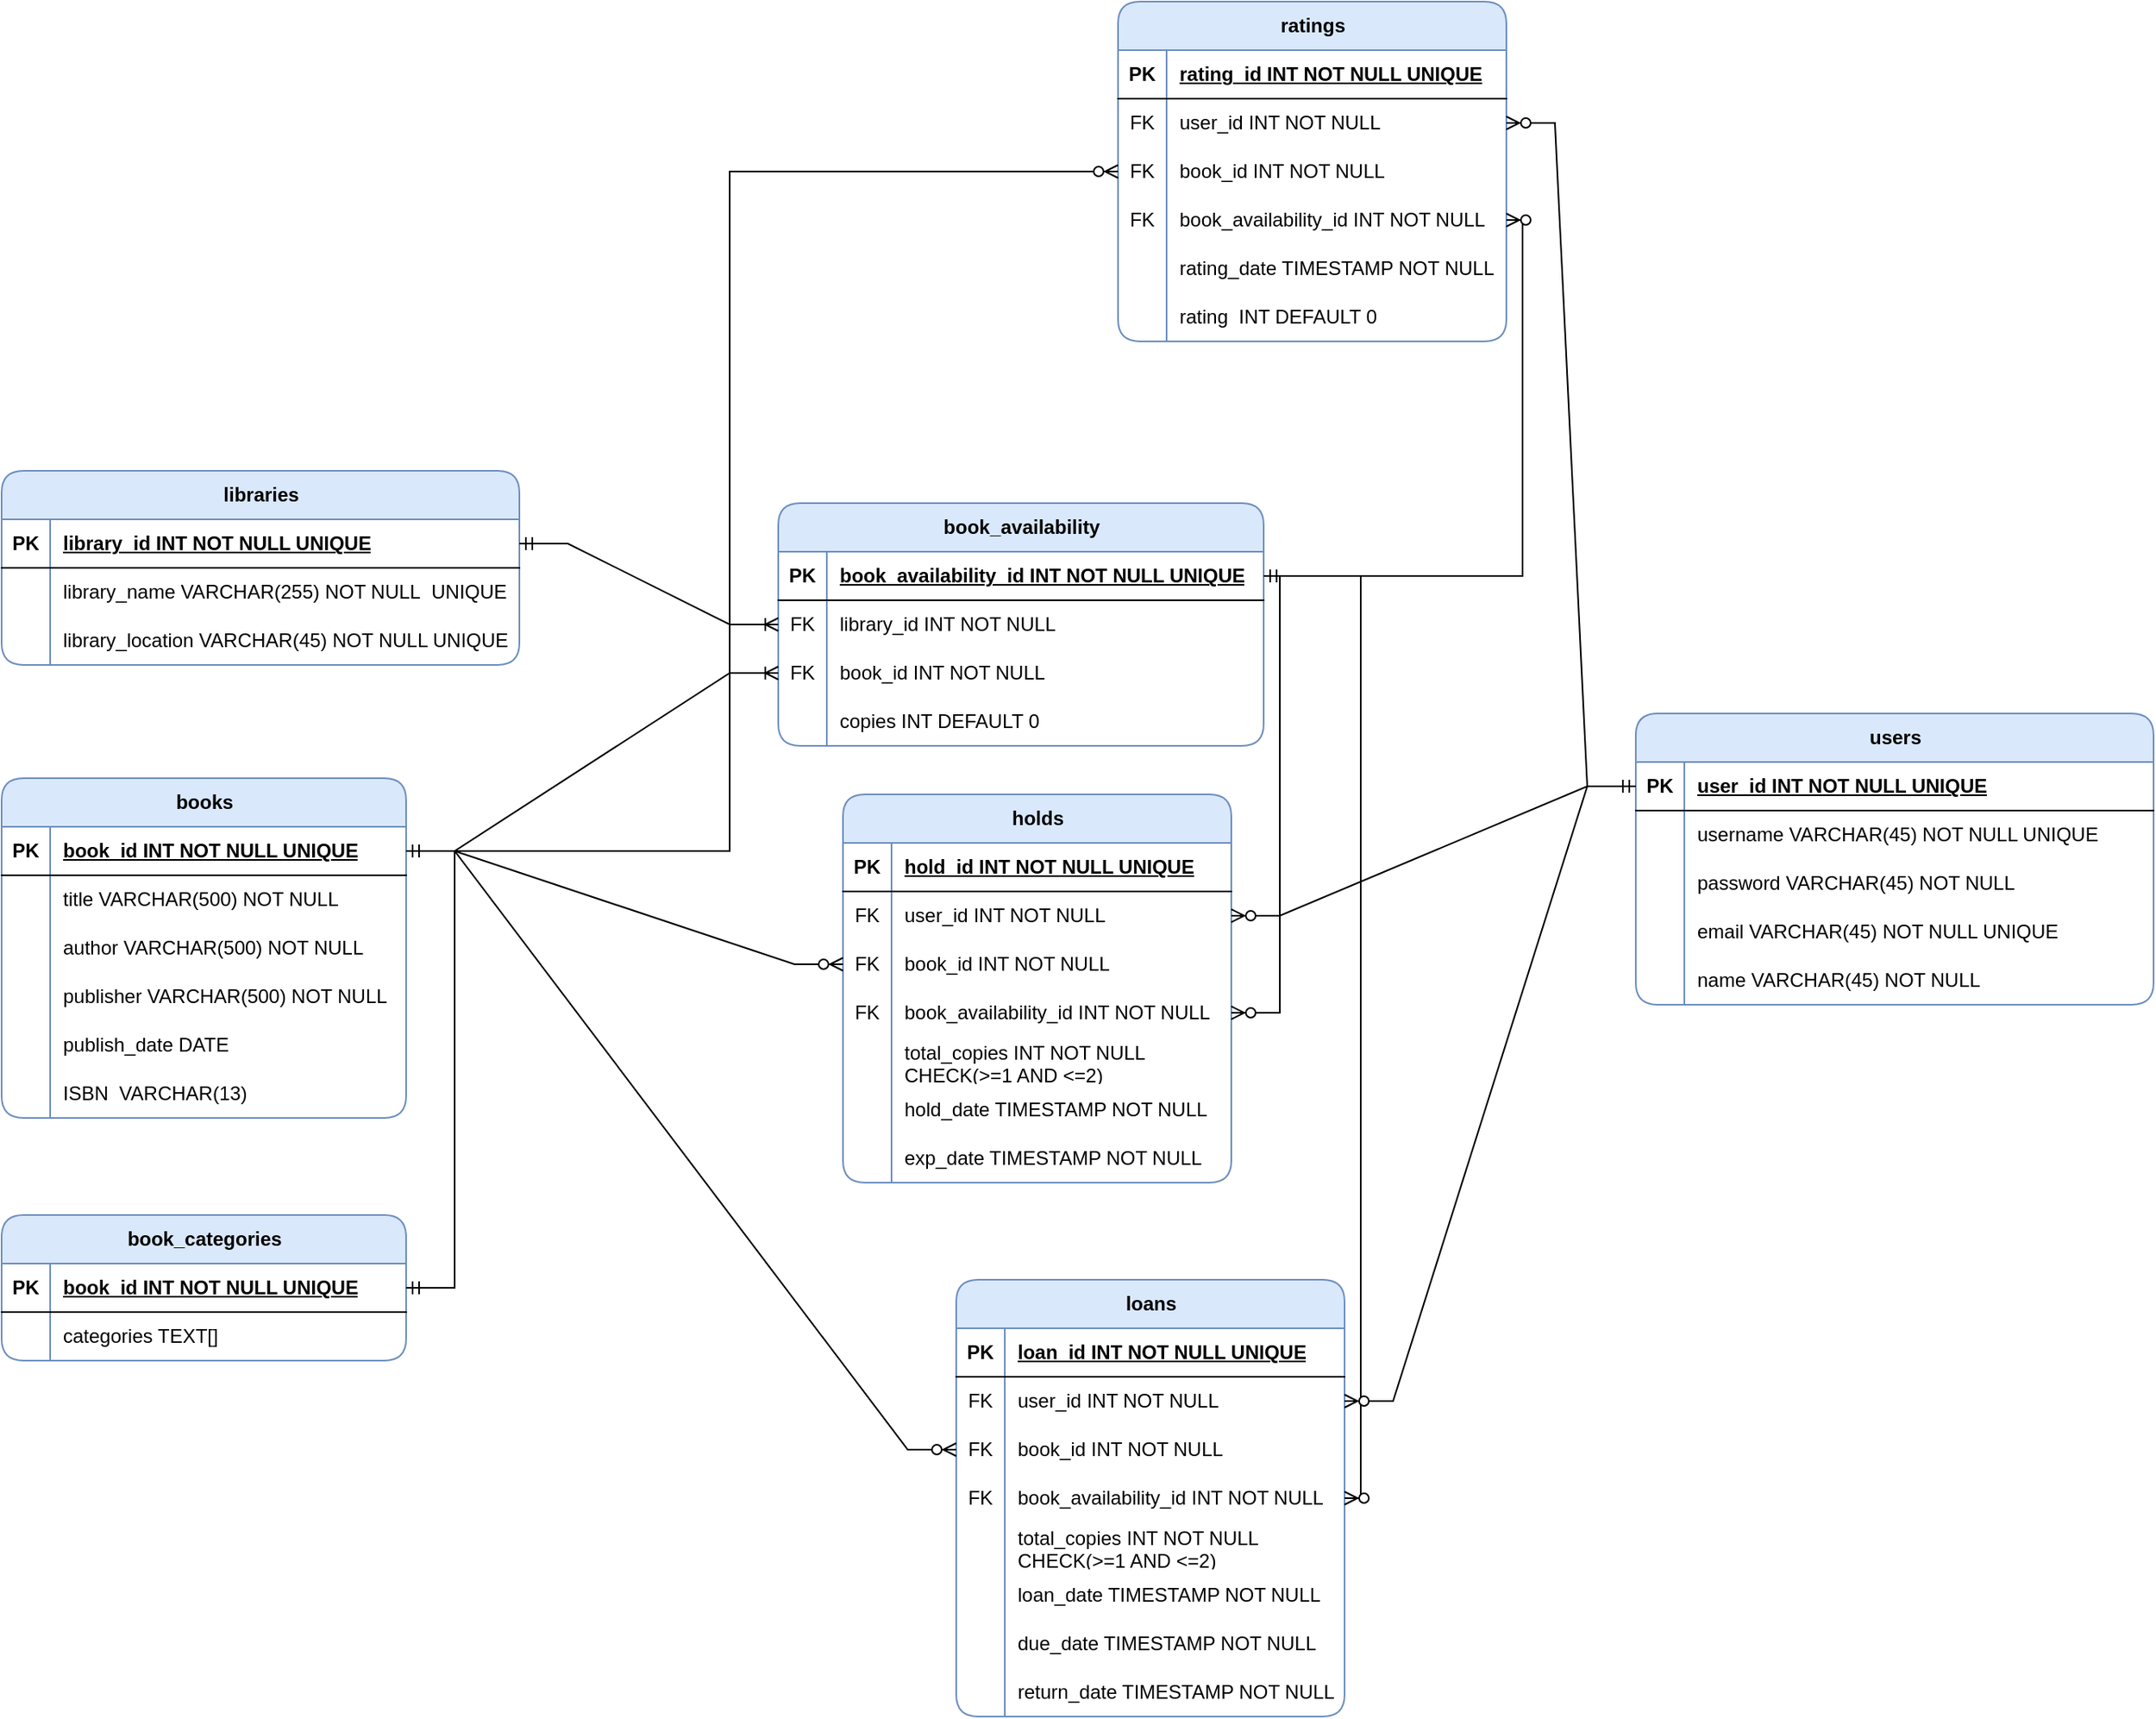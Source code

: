 <mxfile version="22.1.16" type="device">
  <diagram name="Page-1" id="BepqKYJ7ofFYmWYuqHwH">
    <mxGraphModel dx="1900" dy="1657" grid="1" gridSize="10" guides="1" tooltips="1" connect="1" arrows="1" fold="1" page="1" pageScale="1" pageWidth="850" pageHeight="1100" background="none" math="0" shadow="0">
      <root>
        <mxCell id="0" />
        <mxCell id="1" parent="0" />
        <mxCell id="K3CCWdDwE0o5AbLwU8yx-1" value="libraries" style="shape=table;startSize=30;container=1;collapsible=1;childLayout=tableLayout;fixedRows=1;rowLines=0;fontStyle=1;align=center;resizeLast=1;html=1;fillColor=#dae8fc;strokeColor=#6c8ebf;swimlaneFillColor=default;rounded=1;" parent="1" vertex="1">
          <mxGeometry x="-10" y="140" width="320" height="120" as="geometry" />
        </mxCell>
        <mxCell id="K3CCWdDwE0o5AbLwU8yx-2" value="" style="shape=tableRow;horizontal=0;startSize=0;swimlaneHead=0;swimlaneBody=0;fillColor=none;collapsible=0;dropTarget=0;points=[[0,0.5],[1,0.5]];portConstraint=eastwest;top=0;left=0;right=0;bottom=1;" parent="K3CCWdDwE0o5AbLwU8yx-1" vertex="1">
          <mxGeometry y="30" width="320" height="30" as="geometry" />
        </mxCell>
        <mxCell id="K3CCWdDwE0o5AbLwU8yx-3" value="PK" style="shape=partialRectangle;connectable=0;fillColor=none;top=0;left=0;bottom=0;right=0;fontStyle=1;overflow=hidden;whiteSpace=wrap;html=1;" parent="K3CCWdDwE0o5AbLwU8yx-2" vertex="1">
          <mxGeometry width="30" height="30" as="geometry">
            <mxRectangle width="30" height="30" as="alternateBounds" />
          </mxGeometry>
        </mxCell>
        <mxCell id="K3CCWdDwE0o5AbLwU8yx-4" value="library_id INT NOT NULL UNIQUE" style="shape=partialRectangle;connectable=0;fillColor=none;top=0;left=0;bottom=0;right=0;align=left;spacingLeft=6;fontStyle=5;overflow=hidden;whiteSpace=wrap;html=1;" parent="K3CCWdDwE0o5AbLwU8yx-2" vertex="1">
          <mxGeometry x="30" width="290" height="30" as="geometry">
            <mxRectangle width="290" height="30" as="alternateBounds" />
          </mxGeometry>
        </mxCell>
        <mxCell id="K3CCWdDwE0o5AbLwU8yx-5" value="" style="shape=tableRow;horizontal=0;startSize=0;swimlaneHead=0;swimlaneBody=0;fillColor=none;collapsible=0;dropTarget=0;points=[[0,0.5],[1,0.5]];portConstraint=eastwest;top=0;left=0;right=0;bottom=0;" parent="K3CCWdDwE0o5AbLwU8yx-1" vertex="1">
          <mxGeometry y="60" width="320" height="30" as="geometry" />
        </mxCell>
        <mxCell id="K3CCWdDwE0o5AbLwU8yx-6" value="" style="shape=partialRectangle;connectable=0;fillColor=none;top=0;left=0;bottom=0;right=0;editable=1;overflow=hidden;whiteSpace=wrap;html=1;" parent="K3CCWdDwE0o5AbLwU8yx-5" vertex="1">
          <mxGeometry width="30" height="30" as="geometry">
            <mxRectangle width="30" height="30" as="alternateBounds" />
          </mxGeometry>
        </mxCell>
        <mxCell id="K3CCWdDwE0o5AbLwU8yx-7" value="library_name VARCHAR(255) NOT NULL&amp;nbsp; UNIQUE" style="shape=partialRectangle;connectable=0;fillColor=none;top=0;left=0;bottom=0;right=0;align=left;spacingLeft=6;overflow=hidden;whiteSpace=wrap;html=1;" parent="K3CCWdDwE0o5AbLwU8yx-5" vertex="1">
          <mxGeometry x="30" width="290" height="30" as="geometry">
            <mxRectangle width="290" height="30" as="alternateBounds" />
          </mxGeometry>
        </mxCell>
        <mxCell id="K3CCWdDwE0o5AbLwU8yx-8" value="" style="shape=tableRow;horizontal=0;startSize=0;swimlaneHead=0;swimlaneBody=0;fillColor=none;collapsible=0;dropTarget=0;points=[[0,0.5],[1,0.5]];portConstraint=eastwest;top=0;left=0;right=0;bottom=0;" parent="K3CCWdDwE0o5AbLwU8yx-1" vertex="1">
          <mxGeometry y="90" width="320" height="30" as="geometry" />
        </mxCell>
        <mxCell id="K3CCWdDwE0o5AbLwU8yx-9" value="" style="shape=partialRectangle;connectable=0;fillColor=none;top=0;left=0;bottom=0;right=0;editable=1;overflow=hidden;whiteSpace=wrap;html=1;" parent="K3CCWdDwE0o5AbLwU8yx-8" vertex="1">
          <mxGeometry width="30" height="30" as="geometry">
            <mxRectangle width="30" height="30" as="alternateBounds" />
          </mxGeometry>
        </mxCell>
        <mxCell id="K3CCWdDwE0o5AbLwU8yx-10" value="library_location&amp;nbsp;VARCHAR(45) NOT NULL UNIQUE" style="shape=partialRectangle;connectable=0;fillColor=none;top=0;left=0;bottom=0;right=0;align=left;spacingLeft=6;overflow=hidden;whiteSpace=wrap;html=1;" parent="K3CCWdDwE0o5AbLwU8yx-8" vertex="1">
          <mxGeometry x="30" width="290" height="30" as="geometry">
            <mxRectangle width="290" height="30" as="alternateBounds" />
          </mxGeometry>
        </mxCell>
        <mxCell id="K3CCWdDwE0o5AbLwU8yx-30" value="book_availability" style="shape=table;startSize=30;container=1;collapsible=1;childLayout=tableLayout;fixedRows=1;rowLines=0;fontStyle=1;align=center;resizeLast=1;html=1;fillColor=#dae8fc;strokeColor=#6c8ebf;swimlaneFillColor=default;rounded=1;" parent="1" vertex="1">
          <mxGeometry x="470" y="160" width="300" height="150" as="geometry" />
        </mxCell>
        <mxCell id="K3CCWdDwE0o5AbLwU8yx-31" value="" style="shape=tableRow;horizontal=0;startSize=0;swimlaneHead=0;swimlaneBody=0;fillColor=none;collapsible=0;dropTarget=0;points=[[0,0.5],[1,0.5]];portConstraint=eastwest;top=0;left=0;right=0;bottom=1;" parent="K3CCWdDwE0o5AbLwU8yx-30" vertex="1">
          <mxGeometry y="30" width="300" height="30" as="geometry" />
        </mxCell>
        <mxCell id="K3CCWdDwE0o5AbLwU8yx-32" value="PK" style="shape=partialRectangle;connectable=0;fillColor=none;top=0;left=0;bottom=0;right=0;fontStyle=1;overflow=hidden;whiteSpace=wrap;html=1;" parent="K3CCWdDwE0o5AbLwU8yx-31" vertex="1">
          <mxGeometry width="30" height="30" as="geometry">
            <mxRectangle width="30" height="30" as="alternateBounds" />
          </mxGeometry>
        </mxCell>
        <mxCell id="K3CCWdDwE0o5AbLwU8yx-33" value="book_availability_id INT NOT NULL UNIQUE" style="shape=partialRectangle;connectable=0;fillColor=none;top=0;left=0;bottom=0;right=0;align=left;spacingLeft=6;fontStyle=5;overflow=hidden;whiteSpace=wrap;html=1;" parent="K3CCWdDwE0o5AbLwU8yx-31" vertex="1">
          <mxGeometry x="30" width="270" height="30" as="geometry">
            <mxRectangle width="270" height="30" as="alternateBounds" />
          </mxGeometry>
        </mxCell>
        <mxCell id="K3CCWdDwE0o5AbLwU8yx-34" value="" style="shape=tableRow;horizontal=0;startSize=0;swimlaneHead=0;swimlaneBody=0;fillColor=none;collapsible=0;dropTarget=0;points=[[0,0.5],[1,0.5]];portConstraint=eastwest;top=0;left=0;right=0;bottom=0;" parent="K3CCWdDwE0o5AbLwU8yx-30" vertex="1">
          <mxGeometry y="60" width="300" height="30" as="geometry" />
        </mxCell>
        <mxCell id="K3CCWdDwE0o5AbLwU8yx-35" value="FK" style="shape=partialRectangle;connectable=0;fillColor=none;top=0;left=0;bottom=0;right=0;editable=1;overflow=hidden;whiteSpace=wrap;html=1;" parent="K3CCWdDwE0o5AbLwU8yx-34" vertex="1">
          <mxGeometry width="30" height="30" as="geometry">
            <mxRectangle width="30" height="30" as="alternateBounds" />
          </mxGeometry>
        </mxCell>
        <mxCell id="K3CCWdDwE0o5AbLwU8yx-36" value="library_id INT NOT NULL" style="shape=partialRectangle;connectable=0;fillColor=none;top=0;left=0;bottom=0;right=0;align=left;spacingLeft=6;overflow=hidden;whiteSpace=wrap;html=1;" parent="K3CCWdDwE0o5AbLwU8yx-34" vertex="1">
          <mxGeometry x="30" width="270" height="30" as="geometry">
            <mxRectangle width="270" height="30" as="alternateBounds" />
          </mxGeometry>
        </mxCell>
        <mxCell id="K3CCWdDwE0o5AbLwU8yx-37" value="" style="shape=tableRow;horizontal=0;startSize=0;swimlaneHead=0;swimlaneBody=0;fillColor=none;collapsible=0;dropTarget=0;points=[[0,0.5],[1,0.5]];portConstraint=eastwest;top=0;left=0;right=0;bottom=0;" parent="K3CCWdDwE0o5AbLwU8yx-30" vertex="1">
          <mxGeometry y="90" width="300" height="30" as="geometry" />
        </mxCell>
        <mxCell id="K3CCWdDwE0o5AbLwU8yx-38" value="FK" style="shape=partialRectangle;connectable=0;fillColor=none;top=0;left=0;bottom=0;right=0;editable=1;overflow=hidden;whiteSpace=wrap;html=1;" parent="K3CCWdDwE0o5AbLwU8yx-37" vertex="1">
          <mxGeometry width="30" height="30" as="geometry">
            <mxRectangle width="30" height="30" as="alternateBounds" />
          </mxGeometry>
        </mxCell>
        <mxCell id="K3CCWdDwE0o5AbLwU8yx-39" value="book_id INT NOT NULL" style="shape=partialRectangle;connectable=0;fillColor=none;top=0;left=0;bottom=0;right=0;align=left;spacingLeft=6;overflow=hidden;whiteSpace=wrap;html=1;" parent="K3CCWdDwE0o5AbLwU8yx-37" vertex="1">
          <mxGeometry x="30" width="270" height="30" as="geometry">
            <mxRectangle width="270" height="30" as="alternateBounds" />
          </mxGeometry>
        </mxCell>
        <mxCell id="K3CCWdDwE0o5AbLwU8yx-40" value="" style="shape=tableRow;horizontal=0;startSize=0;swimlaneHead=0;swimlaneBody=0;fillColor=none;collapsible=0;dropTarget=0;points=[[0,0.5],[1,0.5]];portConstraint=eastwest;top=0;left=0;right=0;bottom=0;" parent="K3CCWdDwE0o5AbLwU8yx-30" vertex="1">
          <mxGeometry y="120" width="300" height="30" as="geometry" />
        </mxCell>
        <mxCell id="K3CCWdDwE0o5AbLwU8yx-41" value="" style="shape=partialRectangle;connectable=0;fillColor=none;top=0;left=0;bottom=0;right=0;editable=1;overflow=hidden;whiteSpace=wrap;html=1;" parent="K3CCWdDwE0o5AbLwU8yx-40" vertex="1">
          <mxGeometry width="30" height="30" as="geometry">
            <mxRectangle width="30" height="30" as="alternateBounds" />
          </mxGeometry>
        </mxCell>
        <mxCell id="K3CCWdDwE0o5AbLwU8yx-42" value="copies INT DEFAULT 0" style="shape=partialRectangle;connectable=0;fillColor=none;top=0;left=0;bottom=0;right=0;align=left;spacingLeft=6;overflow=hidden;whiteSpace=wrap;html=1;" parent="K3CCWdDwE0o5AbLwU8yx-40" vertex="1">
          <mxGeometry x="30" width="270" height="30" as="geometry">
            <mxRectangle width="270" height="30" as="alternateBounds" />
          </mxGeometry>
        </mxCell>
        <mxCell id="K3CCWdDwE0o5AbLwU8yx-43" value="" style="edgeStyle=entityRelationEdgeStyle;fontSize=12;html=1;endArrow=ERoneToMany;startArrow=ERmandOne;rounded=0;exitX=1;exitY=0.5;exitDx=0;exitDy=0;entryX=0;entryY=0.5;entryDx=0;entryDy=0;endFill=0;" parent="1" source="K3CCWdDwE0o5AbLwU8yx-2" target="K3CCWdDwE0o5AbLwU8yx-34" edge="1">
          <mxGeometry width="100" height="100" relative="1" as="geometry">
            <mxPoint x="380" y="350" as="sourcePoint" />
            <mxPoint x="480" y="250" as="targetPoint" />
            <Array as="points">
              <mxPoint x="70" y="290" />
              <mxPoint x="190" y="300" />
              <mxPoint x="90" y="280" />
              <mxPoint x="70" y="280" />
            </Array>
          </mxGeometry>
        </mxCell>
        <mxCell id="K3CCWdDwE0o5AbLwU8yx-45" value="books" style="shape=table;startSize=30;container=1;collapsible=1;childLayout=tableLayout;fixedRows=1;rowLines=0;fontStyle=1;align=center;resizeLast=1;html=1;fillColor=#dae8fc;strokeColor=#6c8ebf;swimlaneFillColor=default;rounded=1;" parent="1" vertex="1">
          <mxGeometry x="-10" y="330" width="250" height="210" as="geometry" />
        </mxCell>
        <mxCell id="K3CCWdDwE0o5AbLwU8yx-46" value="" style="shape=tableRow;horizontal=0;startSize=0;swimlaneHead=0;swimlaneBody=0;fillColor=none;collapsible=0;dropTarget=0;points=[[0,0.5],[1,0.5]];portConstraint=eastwest;top=0;left=0;right=0;bottom=1;" parent="K3CCWdDwE0o5AbLwU8yx-45" vertex="1">
          <mxGeometry y="30" width="250" height="30" as="geometry" />
        </mxCell>
        <mxCell id="K3CCWdDwE0o5AbLwU8yx-47" value="PK" style="shape=partialRectangle;connectable=0;fillColor=none;top=0;left=0;bottom=0;right=0;fontStyle=1;overflow=hidden;whiteSpace=wrap;html=1;" parent="K3CCWdDwE0o5AbLwU8yx-46" vertex="1">
          <mxGeometry width="30" height="30" as="geometry">
            <mxRectangle width="30" height="30" as="alternateBounds" />
          </mxGeometry>
        </mxCell>
        <mxCell id="K3CCWdDwE0o5AbLwU8yx-48" value="book_id INT NOT NULL UNIQUE" style="shape=partialRectangle;connectable=0;fillColor=none;top=0;left=0;bottom=0;right=0;align=left;spacingLeft=6;fontStyle=5;overflow=hidden;whiteSpace=wrap;html=1;" parent="K3CCWdDwE0o5AbLwU8yx-46" vertex="1">
          <mxGeometry x="30" width="220" height="30" as="geometry">
            <mxRectangle width="220" height="30" as="alternateBounds" />
          </mxGeometry>
        </mxCell>
        <mxCell id="K3CCWdDwE0o5AbLwU8yx-49" value="" style="shape=tableRow;horizontal=0;startSize=0;swimlaneHead=0;swimlaneBody=0;fillColor=none;collapsible=0;dropTarget=0;points=[[0,0.5],[1,0.5]];portConstraint=eastwest;top=0;left=0;right=0;bottom=0;" parent="K3CCWdDwE0o5AbLwU8yx-45" vertex="1">
          <mxGeometry y="60" width="250" height="30" as="geometry" />
        </mxCell>
        <mxCell id="K3CCWdDwE0o5AbLwU8yx-50" value="" style="shape=partialRectangle;connectable=0;fillColor=none;top=0;left=0;bottom=0;right=0;editable=1;overflow=hidden;whiteSpace=wrap;html=1;" parent="K3CCWdDwE0o5AbLwU8yx-49" vertex="1">
          <mxGeometry width="30" height="30" as="geometry">
            <mxRectangle width="30" height="30" as="alternateBounds" />
          </mxGeometry>
        </mxCell>
        <mxCell id="K3CCWdDwE0o5AbLwU8yx-51" value="title VARCHAR(500) NOT NULL" style="shape=partialRectangle;connectable=0;fillColor=none;top=0;left=0;bottom=0;right=0;align=left;spacingLeft=6;overflow=hidden;whiteSpace=wrap;html=1;" parent="K3CCWdDwE0o5AbLwU8yx-49" vertex="1">
          <mxGeometry x="30" width="220" height="30" as="geometry">
            <mxRectangle width="220" height="30" as="alternateBounds" />
          </mxGeometry>
        </mxCell>
        <mxCell id="K3CCWdDwE0o5AbLwU8yx-52" value="" style="shape=tableRow;horizontal=0;startSize=0;swimlaneHead=0;swimlaneBody=0;fillColor=none;collapsible=0;dropTarget=0;points=[[0,0.5],[1,0.5]];portConstraint=eastwest;top=0;left=0;right=0;bottom=0;" parent="K3CCWdDwE0o5AbLwU8yx-45" vertex="1">
          <mxGeometry y="90" width="250" height="30" as="geometry" />
        </mxCell>
        <mxCell id="K3CCWdDwE0o5AbLwU8yx-53" value="" style="shape=partialRectangle;connectable=0;fillColor=none;top=0;left=0;bottom=0;right=0;editable=1;overflow=hidden;whiteSpace=wrap;html=1;" parent="K3CCWdDwE0o5AbLwU8yx-52" vertex="1">
          <mxGeometry width="30" height="30" as="geometry">
            <mxRectangle width="30" height="30" as="alternateBounds" />
          </mxGeometry>
        </mxCell>
        <mxCell id="K3CCWdDwE0o5AbLwU8yx-54" value="author VARCHAR(500) NOT NULL" style="shape=partialRectangle;connectable=0;fillColor=none;top=0;left=0;bottom=0;right=0;align=left;spacingLeft=6;overflow=hidden;whiteSpace=wrap;html=1;" parent="K3CCWdDwE0o5AbLwU8yx-52" vertex="1">
          <mxGeometry x="30" width="220" height="30" as="geometry">
            <mxRectangle width="220" height="30" as="alternateBounds" />
          </mxGeometry>
        </mxCell>
        <mxCell id="K3CCWdDwE0o5AbLwU8yx-55" value="" style="shape=tableRow;horizontal=0;startSize=0;swimlaneHead=0;swimlaneBody=0;fillColor=none;collapsible=0;dropTarget=0;points=[[0,0.5],[1,0.5]];portConstraint=eastwest;top=0;left=0;right=0;bottom=0;" parent="K3CCWdDwE0o5AbLwU8yx-45" vertex="1">
          <mxGeometry y="120" width="250" height="30" as="geometry" />
        </mxCell>
        <mxCell id="K3CCWdDwE0o5AbLwU8yx-56" value="" style="shape=partialRectangle;connectable=0;fillColor=none;top=0;left=0;bottom=0;right=0;editable=1;overflow=hidden;whiteSpace=wrap;html=1;" parent="K3CCWdDwE0o5AbLwU8yx-55" vertex="1">
          <mxGeometry width="30" height="30" as="geometry">
            <mxRectangle width="30" height="30" as="alternateBounds" />
          </mxGeometry>
        </mxCell>
        <mxCell id="K3CCWdDwE0o5AbLwU8yx-57" value="publisher VARCHAR(500) NOT NULL" style="shape=partialRectangle;connectable=0;fillColor=none;top=0;left=0;bottom=0;right=0;align=left;spacingLeft=6;overflow=hidden;whiteSpace=wrap;html=1;" parent="K3CCWdDwE0o5AbLwU8yx-55" vertex="1">
          <mxGeometry x="30" width="220" height="30" as="geometry">
            <mxRectangle width="220" height="30" as="alternateBounds" />
          </mxGeometry>
        </mxCell>
        <mxCell id="K3CCWdDwE0o5AbLwU8yx-58" value="" style="shape=tableRow;horizontal=0;startSize=0;swimlaneHead=0;swimlaneBody=0;fillColor=none;collapsible=0;dropTarget=0;points=[[0,0.5],[1,0.5]];portConstraint=eastwest;top=0;left=0;right=0;bottom=0;" parent="K3CCWdDwE0o5AbLwU8yx-45" vertex="1">
          <mxGeometry y="150" width="250" height="30" as="geometry" />
        </mxCell>
        <mxCell id="K3CCWdDwE0o5AbLwU8yx-59" value="" style="shape=partialRectangle;connectable=0;fillColor=none;top=0;left=0;bottom=0;right=0;editable=1;overflow=hidden;whiteSpace=wrap;html=1;" parent="K3CCWdDwE0o5AbLwU8yx-58" vertex="1">
          <mxGeometry width="30" height="30" as="geometry">
            <mxRectangle width="30" height="30" as="alternateBounds" />
          </mxGeometry>
        </mxCell>
        <mxCell id="K3CCWdDwE0o5AbLwU8yx-60" value="publish_date DATE" style="shape=partialRectangle;connectable=0;fillColor=none;top=0;left=0;bottom=0;right=0;align=left;spacingLeft=6;overflow=hidden;whiteSpace=wrap;html=1;" parent="K3CCWdDwE0o5AbLwU8yx-58" vertex="1">
          <mxGeometry x="30" width="220" height="30" as="geometry">
            <mxRectangle width="220" height="30" as="alternateBounds" />
          </mxGeometry>
        </mxCell>
        <mxCell id="K3CCWdDwE0o5AbLwU8yx-61" value="" style="shape=tableRow;horizontal=0;startSize=0;swimlaneHead=0;swimlaneBody=0;fillColor=none;collapsible=0;dropTarget=0;points=[[0,0.5],[1,0.5]];portConstraint=eastwest;top=0;left=0;right=0;bottom=0;" parent="K3CCWdDwE0o5AbLwU8yx-45" vertex="1">
          <mxGeometry y="180" width="250" height="30" as="geometry" />
        </mxCell>
        <mxCell id="K3CCWdDwE0o5AbLwU8yx-62" value="" style="shape=partialRectangle;connectable=0;fillColor=none;top=0;left=0;bottom=0;right=0;editable=1;overflow=hidden;whiteSpace=wrap;html=1;" parent="K3CCWdDwE0o5AbLwU8yx-61" vertex="1">
          <mxGeometry width="30" height="30" as="geometry">
            <mxRectangle width="30" height="30" as="alternateBounds" />
          </mxGeometry>
        </mxCell>
        <mxCell id="K3CCWdDwE0o5AbLwU8yx-63" value="ISBN&amp;nbsp; VARCHAR(13)&amp;nbsp;" style="shape=partialRectangle;connectable=0;fillColor=none;top=0;left=0;bottom=0;right=0;align=left;spacingLeft=6;overflow=hidden;whiteSpace=wrap;html=1;" parent="K3CCWdDwE0o5AbLwU8yx-61" vertex="1">
          <mxGeometry x="30" width="220" height="30" as="geometry">
            <mxRectangle width="220" height="30" as="alternateBounds" />
          </mxGeometry>
        </mxCell>
        <mxCell id="K3CCWdDwE0o5AbLwU8yx-64" value="" style="edgeStyle=entityRelationEdgeStyle;fontSize=12;html=1;endArrow=ERoneToMany;startArrow=ERmandOne;rounded=0;exitX=1;exitY=0.5;exitDx=0;exitDy=0;entryX=0;entryY=0.5;entryDx=0;entryDy=0;endFill=0;" parent="1" source="K3CCWdDwE0o5AbLwU8yx-46" target="K3CCWdDwE0o5AbLwU8yx-37" edge="1">
          <mxGeometry width="100" height="100" relative="1" as="geometry">
            <mxPoint x="380" y="490" as="sourcePoint" />
            <mxPoint x="480" y="390" as="targetPoint" />
          </mxGeometry>
        </mxCell>
        <mxCell id="K3CCWdDwE0o5AbLwU8yx-65" value="book_categories" style="shape=table;startSize=30;container=1;collapsible=1;childLayout=tableLayout;fixedRows=1;rowLines=0;fontStyle=1;align=center;resizeLast=1;html=1;fillColor=#dae8fc;strokeColor=#6c8ebf;swimlaneFillColor=default;rounded=1;" parent="1" vertex="1">
          <mxGeometry x="-10" y="600" width="250" height="90" as="geometry" />
        </mxCell>
        <mxCell id="K3CCWdDwE0o5AbLwU8yx-66" value="" style="shape=tableRow;horizontal=0;startSize=0;swimlaneHead=0;swimlaneBody=0;fillColor=none;collapsible=0;dropTarget=0;points=[[0,0.5],[1,0.5]];portConstraint=eastwest;top=0;left=0;right=0;bottom=1;" parent="K3CCWdDwE0o5AbLwU8yx-65" vertex="1">
          <mxGeometry y="30" width="250" height="30" as="geometry" />
        </mxCell>
        <mxCell id="K3CCWdDwE0o5AbLwU8yx-67" value="PK" style="shape=partialRectangle;connectable=0;fillColor=none;top=0;left=0;bottom=0;right=0;fontStyle=1;overflow=hidden;whiteSpace=wrap;html=1;" parent="K3CCWdDwE0o5AbLwU8yx-66" vertex="1">
          <mxGeometry width="30" height="30" as="geometry">
            <mxRectangle width="30" height="30" as="alternateBounds" />
          </mxGeometry>
        </mxCell>
        <mxCell id="K3CCWdDwE0o5AbLwU8yx-68" value="book_id INT NOT NULL UNIQUE" style="shape=partialRectangle;connectable=0;fillColor=none;top=0;left=0;bottom=0;right=0;align=left;spacingLeft=6;fontStyle=5;overflow=hidden;whiteSpace=wrap;html=1;" parent="K3CCWdDwE0o5AbLwU8yx-66" vertex="1">
          <mxGeometry x="30" width="220" height="30" as="geometry">
            <mxRectangle width="220" height="30" as="alternateBounds" />
          </mxGeometry>
        </mxCell>
        <mxCell id="K3CCWdDwE0o5AbLwU8yx-69" value="" style="shape=tableRow;horizontal=0;startSize=0;swimlaneHead=0;swimlaneBody=0;fillColor=none;collapsible=0;dropTarget=0;points=[[0,0.5],[1,0.5]];portConstraint=eastwest;top=0;left=0;right=0;bottom=0;" parent="K3CCWdDwE0o5AbLwU8yx-65" vertex="1">
          <mxGeometry y="60" width="250" height="30" as="geometry" />
        </mxCell>
        <mxCell id="K3CCWdDwE0o5AbLwU8yx-70" value="" style="shape=partialRectangle;connectable=0;fillColor=none;top=0;left=0;bottom=0;right=0;editable=1;overflow=hidden;whiteSpace=wrap;html=1;" parent="K3CCWdDwE0o5AbLwU8yx-69" vertex="1">
          <mxGeometry width="30" height="30" as="geometry">
            <mxRectangle width="30" height="30" as="alternateBounds" />
          </mxGeometry>
        </mxCell>
        <mxCell id="K3CCWdDwE0o5AbLwU8yx-71" value="categories TEXT[]&amp;nbsp;" style="shape=partialRectangle;connectable=0;fillColor=none;top=0;left=0;bottom=0;right=0;align=left;spacingLeft=6;overflow=hidden;whiteSpace=wrap;html=1;" parent="K3CCWdDwE0o5AbLwU8yx-69" vertex="1">
          <mxGeometry x="30" width="220" height="30" as="geometry">
            <mxRectangle width="220" height="30" as="alternateBounds" />
          </mxGeometry>
        </mxCell>
        <mxCell id="K3CCWdDwE0o5AbLwU8yx-78" style="edgeStyle=orthogonalEdgeStyle;rounded=0;orthogonalLoop=1;jettySize=auto;html=1;exitX=1;exitY=0.5;exitDx=0;exitDy=0;" parent="K3CCWdDwE0o5AbLwU8yx-65" source="K3CCWdDwE0o5AbLwU8yx-69" target="K3CCWdDwE0o5AbLwU8yx-69" edge="1">
          <mxGeometry relative="1" as="geometry" />
        </mxCell>
        <mxCell id="K3CCWdDwE0o5AbLwU8yx-79" value="" style="edgeStyle=entityRelationEdgeStyle;fontSize=12;html=1;endArrow=ERmandOne;startArrow=ERmandOne;rounded=0;exitX=1;exitY=0.5;exitDx=0;exitDy=0;entryX=1;entryY=0.5;entryDx=0;entryDy=0;" parent="1" source="K3CCWdDwE0o5AbLwU8yx-66" target="K3CCWdDwE0o5AbLwU8yx-46" edge="1">
          <mxGeometry width="100" height="100" relative="1" as="geometry">
            <mxPoint x="380" y="670" as="sourcePoint" />
            <mxPoint x="480" y="570" as="targetPoint" />
          </mxGeometry>
        </mxCell>
        <mxCell id="K3CCWdDwE0o5AbLwU8yx-80" value="holds" style="shape=table;startSize=30;container=1;collapsible=1;childLayout=tableLayout;fixedRows=1;rowLines=0;fontStyle=1;align=center;resizeLast=1;html=1;fillColor=#dae8fc;strokeColor=#6c8ebf;gradientColor=none;swimlaneFillColor=default;rounded=1;" parent="1" vertex="1">
          <mxGeometry x="510" y="340" width="240" height="240" as="geometry" />
        </mxCell>
        <mxCell id="K3CCWdDwE0o5AbLwU8yx-81" value="" style="shape=tableRow;horizontal=0;startSize=0;swimlaneHead=0;swimlaneBody=0;fillColor=none;collapsible=0;dropTarget=0;points=[[0,0.5],[1,0.5]];portConstraint=eastwest;top=0;left=0;right=0;bottom=1;" parent="K3CCWdDwE0o5AbLwU8yx-80" vertex="1">
          <mxGeometry y="30" width="240" height="30" as="geometry" />
        </mxCell>
        <mxCell id="K3CCWdDwE0o5AbLwU8yx-82" value="PK" style="shape=partialRectangle;connectable=0;fillColor=none;top=0;left=0;bottom=0;right=0;fontStyle=1;overflow=hidden;whiteSpace=wrap;html=1;" parent="K3CCWdDwE0o5AbLwU8yx-81" vertex="1">
          <mxGeometry width="30" height="30" as="geometry">
            <mxRectangle width="30" height="30" as="alternateBounds" />
          </mxGeometry>
        </mxCell>
        <mxCell id="K3CCWdDwE0o5AbLwU8yx-83" value="hold_id INT NOT NULL UNIQUE" style="shape=partialRectangle;connectable=0;fillColor=none;top=0;left=0;bottom=0;right=0;align=left;spacingLeft=6;fontStyle=5;overflow=hidden;whiteSpace=wrap;html=1;strokeColor=inherit;" parent="K3CCWdDwE0o5AbLwU8yx-81" vertex="1">
          <mxGeometry x="30" width="210" height="30" as="geometry">
            <mxRectangle width="210" height="30" as="alternateBounds" />
          </mxGeometry>
        </mxCell>
        <mxCell id="K3CCWdDwE0o5AbLwU8yx-84" value="" style="shape=tableRow;horizontal=0;startSize=0;swimlaneHead=0;swimlaneBody=0;fillColor=none;collapsible=0;dropTarget=0;points=[[0,0.5],[1,0.5]];portConstraint=eastwest;top=0;left=0;right=0;bottom=0;" parent="K3CCWdDwE0o5AbLwU8yx-80" vertex="1">
          <mxGeometry y="60" width="240" height="30" as="geometry" />
        </mxCell>
        <mxCell id="K3CCWdDwE0o5AbLwU8yx-85" value="FK" style="shape=partialRectangle;connectable=0;fillColor=none;top=0;left=0;bottom=0;right=0;editable=1;overflow=hidden;whiteSpace=wrap;html=1;" parent="K3CCWdDwE0o5AbLwU8yx-84" vertex="1">
          <mxGeometry width="30" height="30" as="geometry">
            <mxRectangle width="30" height="30" as="alternateBounds" />
          </mxGeometry>
        </mxCell>
        <mxCell id="K3CCWdDwE0o5AbLwU8yx-86" value="user_id INT NOT NULL" style="shape=partialRectangle;connectable=0;fillColor=none;top=0;left=0;bottom=0;right=0;align=left;spacingLeft=6;overflow=hidden;whiteSpace=wrap;html=1;" parent="K3CCWdDwE0o5AbLwU8yx-84" vertex="1">
          <mxGeometry x="30" width="210" height="30" as="geometry">
            <mxRectangle width="210" height="30" as="alternateBounds" />
          </mxGeometry>
        </mxCell>
        <mxCell id="K3CCWdDwE0o5AbLwU8yx-87" value="" style="shape=tableRow;horizontal=0;startSize=0;swimlaneHead=0;swimlaneBody=0;fillColor=none;collapsible=0;dropTarget=0;points=[[0,0.5],[1,0.5]];portConstraint=eastwest;top=0;left=0;right=0;bottom=0;" parent="K3CCWdDwE0o5AbLwU8yx-80" vertex="1">
          <mxGeometry y="90" width="240" height="30" as="geometry" />
        </mxCell>
        <mxCell id="K3CCWdDwE0o5AbLwU8yx-88" value="FK" style="shape=partialRectangle;connectable=0;fillColor=none;top=0;left=0;bottom=0;right=0;editable=1;overflow=hidden;whiteSpace=wrap;html=1;" parent="K3CCWdDwE0o5AbLwU8yx-87" vertex="1">
          <mxGeometry width="30" height="30" as="geometry">
            <mxRectangle width="30" height="30" as="alternateBounds" />
          </mxGeometry>
        </mxCell>
        <mxCell id="K3CCWdDwE0o5AbLwU8yx-89" value="book_id INT NOT NULL" style="shape=partialRectangle;connectable=0;fillColor=none;top=0;left=0;bottom=0;right=0;align=left;spacingLeft=6;overflow=hidden;whiteSpace=wrap;html=1;" parent="K3CCWdDwE0o5AbLwU8yx-87" vertex="1">
          <mxGeometry x="30" width="210" height="30" as="geometry">
            <mxRectangle width="210" height="30" as="alternateBounds" />
          </mxGeometry>
        </mxCell>
        <mxCell id="K3CCWdDwE0o5AbLwU8yx-90" value="" style="shape=tableRow;horizontal=0;startSize=0;swimlaneHead=0;swimlaneBody=0;fillColor=none;collapsible=0;dropTarget=0;points=[[0,0.5],[1,0.5]];portConstraint=eastwest;top=0;left=0;right=0;bottom=0;" parent="K3CCWdDwE0o5AbLwU8yx-80" vertex="1">
          <mxGeometry y="120" width="240" height="30" as="geometry" />
        </mxCell>
        <mxCell id="K3CCWdDwE0o5AbLwU8yx-91" value="FK" style="shape=partialRectangle;connectable=0;fillColor=none;top=0;left=0;bottom=0;right=0;editable=1;overflow=hidden;whiteSpace=wrap;html=1;" parent="K3CCWdDwE0o5AbLwU8yx-90" vertex="1">
          <mxGeometry width="30" height="30" as="geometry">
            <mxRectangle width="30" height="30" as="alternateBounds" />
          </mxGeometry>
        </mxCell>
        <mxCell id="K3CCWdDwE0o5AbLwU8yx-92" value="book_availability_id INT NOT NULL" style="shape=partialRectangle;connectable=0;fillColor=none;top=0;left=0;bottom=0;right=0;align=left;spacingLeft=6;overflow=hidden;whiteSpace=wrap;html=1;" parent="K3CCWdDwE0o5AbLwU8yx-90" vertex="1">
          <mxGeometry x="30" width="210" height="30" as="geometry">
            <mxRectangle width="210" height="30" as="alternateBounds" />
          </mxGeometry>
        </mxCell>
        <mxCell id="K3CCWdDwE0o5AbLwU8yx-99" value="" style="shape=tableRow;horizontal=0;startSize=0;swimlaneHead=0;swimlaneBody=0;fillColor=none;collapsible=0;dropTarget=0;points=[[0,0.5],[1,0.5]];portConstraint=eastwest;top=0;left=0;right=0;bottom=0;" parent="K3CCWdDwE0o5AbLwU8yx-80" vertex="1">
          <mxGeometry y="150" width="240" height="30" as="geometry" />
        </mxCell>
        <mxCell id="K3CCWdDwE0o5AbLwU8yx-100" value="" style="shape=partialRectangle;connectable=0;fillColor=none;top=0;left=0;bottom=0;right=0;editable=1;overflow=hidden;whiteSpace=wrap;html=1;" parent="K3CCWdDwE0o5AbLwU8yx-99" vertex="1">
          <mxGeometry width="30" height="30" as="geometry">
            <mxRectangle width="30" height="30" as="alternateBounds" />
          </mxGeometry>
        </mxCell>
        <mxCell id="K3CCWdDwE0o5AbLwU8yx-101" value="total_copies INT NOT NULL CHECK(&amp;gt;=1 AND &amp;lt;=2)" style="shape=partialRectangle;connectable=0;fillColor=none;top=0;left=0;bottom=0;right=0;align=left;spacingLeft=6;overflow=hidden;whiteSpace=wrap;html=1;" parent="K3CCWdDwE0o5AbLwU8yx-99" vertex="1">
          <mxGeometry x="30" width="210" height="30" as="geometry">
            <mxRectangle width="210" height="30" as="alternateBounds" />
          </mxGeometry>
        </mxCell>
        <mxCell id="K3CCWdDwE0o5AbLwU8yx-93" value="" style="shape=tableRow;horizontal=0;startSize=0;swimlaneHead=0;swimlaneBody=0;fillColor=none;collapsible=0;dropTarget=0;points=[[0,0.5],[1,0.5]];portConstraint=eastwest;top=0;left=0;right=0;bottom=0;" parent="K3CCWdDwE0o5AbLwU8yx-80" vertex="1">
          <mxGeometry y="180" width="240" height="30" as="geometry" />
        </mxCell>
        <mxCell id="K3CCWdDwE0o5AbLwU8yx-94" value="" style="shape=partialRectangle;connectable=0;fillColor=none;top=0;left=0;bottom=0;right=0;editable=1;overflow=hidden;whiteSpace=wrap;html=1;" parent="K3CCWdDwE0o5AbLwU8yx-93" vertex="1">
          <mxGeometry width="30" height="30" as="geometry">
            <mxRectangle width="30" height="30" as="alternateBounds" />
          </mxGeometry>
        </mxCell>
        <mxCell id="K3CCWdDwE0o5AbLwU8yx-95" value="hold_date TIMESTAMP NOT NULL" style="shape=partialRectangle;connectable=0;fillColor=none;top=0;left=0;bottom=0;right=0;align=left;spacingLeft=6;overflow=hidden;whiteSpace=wrap;html=1;" parent="K3CCWdDwE0o5AbLwU8yx-93" vertex="1">
          <mxGeometry x="30" width="210" height="30" as="geometry">
            <mxRectangle width="210" height="30" as="alternateBounds" />
          </mxGeometry>
        </mxCell>
        <mxCell id="K3CCWdDwE0o5AbLwU8yx-96" value="" style="shape=tableRow;horizontal=0;startSize=0;swimlaneHead=0;swimlaneBody=0;fillColor=none;collapsible=0;dropTarget=0;points=[[0,0.5],[1,0.5]];portConstraint=eastwest;top=0;left=0;right=0;bottom=0;" parent="K3CCWdDwE0o5AbLwU8yx-80" vertex="1">
          <mxGeometry y="210" width="240" height="30" as="geometry" />
        </mxCell>
        <mxCell id="K3CCWdDwE0o5AbLwU8yx-97" value="" style="shape=partialRectangle;connectable=0;fillColor=none;top=0;left=0;bottom=0;right=0;editable=1;overflow=hidden;whiteSpace=wrap;html=1;" parent="K3CCWdDwE0o5AbLwU8yx-96" vertex="1">
          <mxGeometry width="30" height="30" as="geometry">
            <mxRectangle width="30" height="30" as="alternateBounds" />
          </mxGeometry>
        </mxCell>
        <mxCell id="K3CCWdDwE0o5AbLwU8yx-98" value="exp_date TIMESTAMP NOT NULL" style="shape=partialRectangle;connectable=0;fillColor=none;top=0;left=0;bottom=0;right=0;align=left;spacingLeft=6;overflow=hidden;whiteSpace=wrap;html=1;" parent="K3CCWdDwE0o5AbLwU8yx-96" vertex="1">
          <mxGeometry x="30" width="210" height="30" as="geometry">
            <mxRectangle width="210" height="30" as="alternateBounds" />
          </mxGeometry>
        </mxCell>
        <mxCell id="K3CCWdDwE0o5AbLwU8yx-102" value="" style="edgeStyle=entityRelationEdgeStyle;fontSize=12;html=1;endArrow=ERzeroToMany;startArrow=ERmandOne;rounded=0;exitX=1;exitY=0.5;exitDx=0;exitDy=0;entryX=0;entryY=0.5;entryDx=0;entryDy=0;" parent="1" source="K3CCWdDwE0o5AbLwU8yx-46" target="K3CCWdDwE0o5AbLwU8yx-87" edge="1">
          <mxGeometry width="100" height="100" relative="1" as="geometry">
            <mxPoint x="380" y="490" as="sourcePoint" />
            <mxPoint x="480" y="390" as="targetPoint" />
          </mxGeometry>
        </mxCell>
        <mxCell id="K3CCWdDwE0o5AbLwU8yx-103" value="" style="edgeStyle=orthogonalEdgeStyle;fontSize=12;html=1;endArrow=ERzeroToMany;startArrow=ERmandOne;rounded=0;entryX=1;entryY=0.5;entryDx=0;entryDy=0;exitX=1;exitY=0.5;exitDx=0;exitDy=0;" parent="1" source="K3CCWdDwE0o5AbLwU8yx-31" target="K3CCWdDwE0o5AbLwU8yx-90" edge="1">
          <mxGeometry width="100" height="100" relative="1" as="geometry">
            <mxPoint x="810" y="190" as="sourcePoint" />
            <mxPoint x="680" y="510" as="targetPoint" />
          </mxGeometry>
        </mxCell>
        <mxCell id="K3CCWdDwE0o5AbLwU8yx-104" value="loans" style="shape=table;startSize=30;container=1;collapsible=1;childLayout=tableLayout;fixedRows=1;rowLines=0;fontStyle=1;align=center;resizeLast=1;html=1;fillColor=#dae8fc;strokeColor=#6c8ebf;swimlaneFillColor=default;rounded=1;" parent="1" vertex="1">
          <mxGeometry x="580" y="640" width="240" height="270" as="geometry" />
        </mxCell>
        <mxCell id="K3CCWdDwE0o5AbLwU8yx-105" value="" style="shape=tableRow;horizontal=0;startSize=0;swimlaneHead=0;swimlaneBody=0;fillColor=none;collapsible=0;dropTarget=0;points=[[0,0.5],[1,0.5]];portConstraint=eastwest;top=0;left=0;right=0;bottom=1;" parent="K3CCWdDwE0o5AbLwU8yx-104" vertex="1">
          <mxGeometry y="30" width="240" height="30" as="geometry" />
        </mxCell>
        <mxCell id="K3CCWdDwE0o5AbLwU8yx-106" value="PK" style="shape=partialRectangle;connectable=0;fillColor=none;top=0;left=0;bottom=0;right=0;fontStyle=1;overflow=hidden;whiteSpace=wrap;html=1;" parent="K3CCWdDwE0o5AbLwU8yx-105" vertex="1">
          <mxGeometry width="30" height="30" as="geometry">
            <mxRectangle width="30" height="30" as="alternateBounds" />
          </mxGeometry>
        </mxCell>
        <mxCell id="K3CCWdDwE0o5AbLwU8yx-107" value="loan_id INT NOT NULL UNIQUE" style="shape=partialRectangle;connectable=0;fillColor=none;top=0;left=0;bottom=0;right=0;align=left;spacingLeft=6;fontStyle=5;overflow=hidden;whiteSpace=wrap;html=1;strokeColor=inherit;" parent="K3CCWdDwE0o5AbLwU8yx-105" vertex="1">
          <mxGeometry x="30" width="210" height="30" as="geometry">
            <mxRectangle width="210" height="30" as="alternateBounds" />
          </mxGeometry>
        </mxCell>
        <mxCell id="K3CCWdDwE0o5AbLwU8yx-108" value="" style="shape=tableRow;horizontal=0;startSize=0;swimlaneHead=0;swimlaneBody=0;fillColor=none;collapsible=0;dropTarget=0;points=[[0,0.5],[1,0.5]];portConstraint=eastwest;top=0;left=0;right=0;bottom=0;" parent="K3CCWdDwE0o5AbLwU8yx-104" vertex="1">
          <mxGeometry y="60" width="240" height="30" as="geometry" />
        </mxCell>
        <mxCell id="K3CCWdDwE0o5AbLwU8yx-109" value="FK" style="shape=partialRectangle;connectable=0;fillColor=none;top=0;left=0;bottom=0;right=0;editable=1;overflow=hidden;whiteSpace=wrap;html=1;" parent="K3CCWdDwE0o5AbLwU8yx-108" vertex="1">
          <mxGeometry width="30" height="30" as="geometry">
            <mxRectangle width="30" height="30" as="alternateBounds" />
          </mxGeometry>
        </mxCell>
        <mxCell id="K3CCWdDwE0o5AbLwU8yx-110" value="user_id INT NOT NULL" style="shape=partialRectangle;connectable=0;fillColor=none;top=0;left=0;bottom=0;right=0;align=left;spacingLeft=6;overflow=hidden;whiteSpace=wrap;html=1;" parent="K3CCWdDwE0o5AbLwU8yx-108" vertex="1">
          <mxGeometry x="30" width="210" height="30" as="geometry">
            <mxRectangle width="210" height="30" as="alternateBounds" />
          </mxGeometry>
        </mxCell>
        <mxCell id="K3CCWdDwE0o5AbLwU8yx-111" value="" style="shape=tableRow;horizontal=0;startSize=0;swimlaneHead=0;swimlaneBody=0;fillColor=none;collapsible=0;dropTarget=0;points=[[0,0.5],[1,0.5]];portConstraint=eastwest;top=0;left=0;right=0;bottom=0;" parent="K3CCWdDwE0o5AbLwU8yx-104" vertex="1">
          <mxGeometry y="90" width="240" height="30" as="geometry" />
        </mxCell>
        <mxCell id="K3CCWdDwE0o5AbLwU8yx-112" value="FK" style="shape=partialRectangle;connectable=0;fillColor=none;top=0;left=0;bottom=0;right=0;editable=1;overflow=hidden;whiteSpace=wrap;html=1;" parent="K3CCWdDwE0o5AbLwU8yx-111" vertex="1">
          <mxGeometry width="30" height="30" as="geometry">
            <mxRectangle width="30" height="30" as="alternateBounds" />
          </mxGeometry>
        </mxCell>
        <mxCell id="K3CCWdDwE0o5AbLwU8yx-113" value="book_id INT NOT NULL" style="shape=partialRectangle;connectable=0;fillColor=none;top=0;left=0;bottom=0;right=0;align=left;spacingLeft=6;overflow=hidden;whiteSpace=wrap;html=1;" parent="K3CCWdDwE0o5AbLwU8yx-111" vertex="1">
          <mxGeometry x="30" width="210" height="30" as="geometry">
            <mxRectangle width="210" height="30" as="alternateBounds" />
          </mxGeometry>
        </mxCell>
        <mxCell id="K3CCWdDwE0o5AbLwU8yx-114" value="" style="shape=tableRow;horizontal=0;startSize=0;swimlaneHead=0;swimlaneBody=0;fillColor=none;collapsible=0;dropTarget=0;points=[[0,0.5],[1,0.5]];portConstraint=eastwest;top=0;left=0;right=0;bottom=0;" parent="K3CCWdDwE0o5AbLwU8yx-104" vertex="1">
          <mxGeometry y="120" width="240" height="30" as="geometry" />
        </mxCell>
        <mxCell id="K3CCWdDwE0o5AbLwU8yx-115" value="FK" style="shape=partialRectangle;connectable=0;fillColor=none;top=0;left=0;bottom=0;right=0;editable=1;overflow=hidden;whiteSpace=wrap;html=1;" parent="K3CCWdDwE0o5AbLwU8yx-114" vertex="1">
          <mxGeometry width="30" height="30" as="geometry">
            <mxRectangle width="30" height="30" as="alternateBounds" />
          </mxGeometry>
        </mxCell>
        <mxCell id="K3CCWdDwE0o5AbLwU8yx-116" value="book_availability_id INT NOT NULL" style="shape=partialRectangle;connectable=0;fillColor=none;top=0;left=0;bottom=0;right=0;align=left;spacingLeft=6;overflow=hidden;whiteSpace=wrap;html=1;" parent="K3CCWdDwE0o5AbLwU8yx-114" vertex="1">
          <mxGeometry x="30" width="210" height="30" as="geometry">
            <mxRectangle width="210" height="30" as="alternateBounds" />
          </mxGeometry>
        </mxCell>
        <mxCell id="K3CCWdDwE0o5AbLwU8yx-117" value="" style="shape=tableRow;horizontal=0;startSize=0;swimlaneHead=0;swimlaneBody=0;fillColor=none;collapsible=0;dropTarget=0;points=[[0,0.5],[1,0.5]];portConstraint=eastwest;top=0;left=0;right=0;bottom=0;" parent="K3CCWdDwE0o5AbLwU8yx-104" vertex="1">
          <mxGeometry y="150" width="240" height="30" as="geometry" />
        </mxCell>
        <mxCell id="K3CCWdDwE0o5AbLwU8yx-118" value="" style="shape=partialRectangle;connectable=0;fillColor=none;top=0;left=0;bottom=0;right=0;editable=1;overflow=hidden;whiteSpace=wrap;html=1;" parent="K3CCWdDwE0o5AbLwU8yx-117" vertex="1">
          <mxGeometry width="30" height="30" as="geometry">
            <mxRectangle width="30" height="30" as="alternateBounds" />
          </mxGeometry>
        </mxCell>
        <mxCell id="K3CCWdDwE0o5AbLwU8yx-119" value="total_copies INT NOT NULL CHECK(&amp;gt;=1 AND &amp;lt;=2)" style="shape=partialRectangle;connectable=0;fillColor=none;top=0;left=0;bottom=0;right=0;align=left;spacingLeft=6;overflow=hidden;whiteSpace=wrap;html=1;" parent="K3CCWdDwE0o5AbLwU8yx-117" vertex="1">
          <mxGeometry x="30" width="210" height="30" as="geometry">
            <mxRectangle width="210" height="30" as="alternateBounds" />
          </mxGeometry>
        </mxCell>
        <mxCell id="K3CCWdDwE0o5AbLwU8yx-120" value="" style="shape=tableRow;horizontal=0;startSize=0;swimlaneHead=0;swimlaneBody=0;fillColor=none;collapsible=0;dropTarget=0;points=[[0,0.5],[1,0.5]];portConstraint=eastwest;top=0;left=0;right=0;bottom=0;" parent="K3CCWdDwE0o5AbLwU8yx-104" vertex="1">
          <mxGeometry y="180" width="240" height="30" as="geometry" />
        </mxCell>
        <mxCell id="K3CCWdDwE0o5AbLwU8yx-121" value="" style="shape=partialRectangle;connectable=0;fillColor=none;top=0;left=0;bottom=0;right=0;editable=1;overflow=hidden;whiteSpace=wrap;html=1;" parent="K3CCWdDwE0o5AbLwU8yx-120" vertex="1">
          <mxGeometry width="30" height="30" as="geometry">
            <mxRectangle width="30" height="30" as="alternateBounds" />
          </mxGeometry>
        </mxCell>
        <mxCell id="K3CCWdDwE0o5AbLwU8yx-122" value="loan_date TIMESTAMP NOT NULL" style="shape=partialRectangle;connectable=0;fillColor=none;top=0;left=0;bottom=0;right=0;align=left;spacingLeft=6;overflow=hidden;whiteSpace=wrap;html=1;" parent="K3CCWdDwE0o5AbLwU8yx-120" vertex="1">
          <mxGeometry x="30" width="210" height="30" as="geometry">
            <mxRectangle width="210" height="30" as="alternateBounds" />
          </mxGeometry>
        </mxCell>
        <mxCell id="K3CCWdDwE0o5AbLwU8yx-123" value="" style="shape=tableRow;horizontal=0;startSize=0;swimlaneHead=0;swimlaneBody=0;fillColor=none;collapsible=0;dropTarget=0;points=[[0,0.5],[1,0.5]];portConstraint=eastwest;top=0;left=0;right=0;bottom=0;" parent="K3CCWdDwE0o5AbLwU8yx-104" vertex="1">
          <mxGeometry y="210" width="240" height="30" as="geometry" />
        </mxCell>
        <mxCell id="K3CCWdDwE0o5AbLwU8yx-124" value="" style="shape=partialRectangle;connectable=0;fillColor=none;top=0;left=0;bottom=0;right=0;editable=1;overflow=hidden;whiteSpace=wrap;html=1;" parent="K3CCWdDwE0o5AbLwU8yx-123" vertex="1">
          <mxGeometry width="30" height="30" as="geometry">
            <mxRectangle width="30" height="30" as="alternateBounds" />
          </mxGeometry>
        </mxCell>
        <mxCell id="K3CCWdDwE0o5AbLwU8yx-125" value="due_date TIMESTAMP NOT NULL" style="shape=partialRectangle;connectable=0;fillColor=none;top=0;left=0;bottom=0;right=0;align=left;spacingLeft=6;overflow=hidden;whiteSpace=wrap;html=1;" parent="K3CCWdDwE0o5AbLwU8yx-123" vertex="1">
          <mxGeometry x="30" width="210" height="30" as="geometry">
            <mxRectangle width="210" height="30" as="alternateBounds" />
          </mxGeometry>
        </mxCell>
        <mxCell id="K3CCWdDwE0o5AbLwU8yx-126" value="" style="shape=tableRow;horizontal=0;startSize=0;swimlaneHead=0;swimlaneBody=0;fillColor=none;collapsible=0;dropTarget=0;points=[[0,0.5],[1,0.5]];portConstraint=eastwest;top=0;left=0;right=0;bottom=0;" parent="K3CCWdDwE0o5AbLwU8yx-104" vertex="1">
          <mxGeometry y="240" width="240" height="30" as="geometry" />
        </mxCell>
        <mxCell id="K3CCWdDwE0o5AbLwU8yx-127" value="" style="shape=partialRectangle;connectable=0;fillColor=none;top=0;left=0;bottom=0;right=0;editable=1;overflow=hidden;whiteSpace=wrap;html=1;" parent="K3CCWdDwE0o5AbLwU8yx-126" vertex="1">
          <mxGeometry width="30" height="30" as="geometry">
            <mxRectangle width="30" height="30" as="alternateBounds" />
          </mxGeometry>
        </mxCell>
        <mxCell id="K3CCWdDwE0o5AbLwU8yx-128" value="return_date TIMESTAMP NOT NULL" style="shape=partialRectangle;connectable=0;fillColor=none;top=0;left=0;bottom=0;right=0;align=left;spacingLeft=6;overflow=hidden;whiteSpace=wrap;html=1;" parent="K3CCWdDwE0o5AbLwU8yx-126" vertex="1">
          <mxGeometry x="30" width="210" height="30" as="geometry">
            <mxRectangle width="210" height="30" as="alternateBounds" />
          </mxGeometry>
        </mxCell>
        <mxCell id="K3CCWdDwE0o5AbLwU8yx-129" value="" style="edgeStyle=entityRelationEdgeStyle;fontSize=12;html=1;endArrow=ERzeroToMany;startArrow=ERmandOne;rounded=0;exitX=1;exitY=0.5;exitDx=0;exitDy=0;entryX=0;entryY=0.5;entryDx=0;entryDy=0;" parent="1" source="K3CCWdDwE0o5AbLwU8yx-46" target="K3CCWdDwE0o5AbLwU8yx-111" edge="1">
          <mxGeometry width="100" height="100" relative="1" as="geometry">
            <mxPoint x="310" y="680" as="sourcePoint" />
            <mxPoint x="410" y="580" as="targetPoint" />
          </mxGeometry>
        </mxCell>
        <mxCell id="K3CCWdDwE0o5AbLwU8yx-130" value="" style="edgeStyle=orthogonalEdgeStyle;fontSize=12;html=1;endArrow=ERzeroToMany;startArrow=ERmandOne;rounded=0;entryX=1;entryY=0.5;entryDx=0;entryDy=0;exitX=1;exitY=0.5;exitDx=0;exitDy=0;" parent="1" source="K3CCWdDwE0o5AbLwU8yx-31" target="K3CCWdDwE0o5AbLwU8yx-114" edge="1">
          <mxGeometry width="100" height="100" relative="1" as="geometry">
            <mxPoint x="810" y="190" as="sourcePoint" />
            <mxPoint x="410" y="760" as="targetPoint" />
          </mxGeometry>
        </mxCell>
        <mxCell id="K3CCWdDwE0o5AbLwU8yx-141" value="ratings" style="shape=table;startSize=30;container=1;collapsible=1;childLayout=tableLayout;fixedRows=1;rowLines=0;fontStyle=1;align=center;resizeLast=1;html=1;fillColor=#dae8fc;strokeColor=#6c8ebf;swimlaneFillColor=default;rounded=1;gradientColor=none;shadow=0;" parent="1" vertex="1">
          <mxGeometry x="680" y="-150" width="240" height="210" as="geometry" />
        </mxCell>
        <mxCell id="K3CCWdDwE0o5AbLwU8yx-142" value="" style="shape=tableRow;horizontal=0;startSize=0;swimlaneHead=0;swimlaneBody=0;fillColor=none;collapsible=0;dropTarget=0;points=[[0,0.5],[1,0.5]];portConstraint=eastwest;top=0;left=0;right=0;bottom=1;" parent="K3CCWdDwE0o5AbLwU8yx-141" vertex="1">
          <mxGeometry y="30" width="240" height="30" as="geometry" />
        </mxCell>
        <mxCell id="K3CCWdDwE0o5AbLwU8yx-143" value="PK" style="shape=partialRectangle;connectable=0;fillColor=none;top=0;left=0;bottom=0;right=0;fontStyle=1;overflow=hidden;whiteSpace=wrap;html=1;" parent="K3CCWdDwE0o5AbLwU8yx-142" vertex="1">
          <mxGeometry width="30" height="30" as="geometry">
            <mxRectangle width="30" height="30" as="alternateBounds" />
          </mxGeometry>
        </mxCell>
        <mxCell id="K3CCWdDwE0o5AbLwU8yx-144" value="rating_id INT NOT NULL UNIQUE" style="shape=partialRectangle;connectable=0;fillColor=none;top=0;left=0;bottom=0;right=0;align=left;spacingLeft=6;fontStyle=5;overflow=hidden;whiteSpace=wrap;html=1;strokeColor=inherit;" parent="K3CCWdDwE0o5AbLwU8yx-142" vertex="1">
          <mxGeometry x="30" width="210" height="30" as="geometry">
            <mxRectangle width="210" height="30" as="alternateBounds" />
          </mxGeometry>
        </mxCell>
        <mxCell id="xImeo-fg67ijbstHUHiW-10" value="" style="shape=tableRow;horizontal=0;startSize=0;swimlaneHead=0;swimlaneBody=0;fillColor=none;collapsible=0;dropTarget=0;points=[[0,0.5],[1,0.5]];portConstraint=eastwest;top=0;left=0;right=0;bottom=0;" parent="K3CCWdDwE0o5AbLwU8yx-141" vertex="1">
          <mxGeometry y="60" width="240" height="30" as="geometry" />
        </mxCell>
        <mxCell id="xImeo-fg67ijbstHUHiW-11" value="FK" style="shape=partialRectangle;connectable=0;fillColor=none;top=0;left=0;bottom=0;right=0;editable=1;overflow=hidden;whiteSpace=wrap;html=1;" parent="xImeo-fg67ijbstHUHiW-10" vertex="1">
          <mxGeometry width="30" height="30" as="geometry">
            <mxRectangle width="30" height="30" as="alternateBounds" />
          </mxGeometry>
        </mxCell>
        <mxCell id="xImeo-fg67ijbstHUHiW-12" value="user_id INT NOT NULL" style="shape=partialRectangle;connectable=0;fillColor=none;top=0;left=0;bottom=0;right=0;align=left;spacingLeft=6;overflow=hidden;whiteSpace=wrap;html=1;" parent="xImeo-fg67ijbstHUHiW-10" vertex="1">
          <mxGeometry x="30" width="210" height="30" as="geometry">
            <mxRectangle width="210" height="30" as="alternateBounds" />
          </mxGeometry>
        </mxCell>
        <mxCell id="K3CCWdDwE0o5AbLwU8yx-148" value="" style="shape=tableRow;horizontal=0;startSize=0;swimlaneHead=0;swimlaneBody=0;fillColor=none;collapsible=0;dropTarget=0;points=[[0,0.5],[1,0.5]];portConstraint=eastwest;top=0;left=0;right=0;bottom=0;" parent="K3CCWdDwE0o5AbLwU8yx-141" vertex="1">
          <mxGeometry y="90" width="240" height="30" as="geometry" />
        </mxCell>
        <mxCell id="K3CCWdDwE0o5AbLwU8yx-149" value="FK" style="shape=partialRectangle;connectable=0;fillColor=none;top=0;left=0;bottom=0;right=0;editable=1;overflow=hidden;whiteSpace=wrap;html=1;" parent="K3CCWdDwE0o5AbLwU8yx-148" vertex="1">
          <mxGeometry width="30" height="30" as="geometry">
            <mxRectangle width="30" height="30" as="alternateBounds" />
          </mxGeometry>
        </mxCell>
        <mxCell id="K3CCWdDwE0o5AbLwU8yx-150" value="book_id INT NOT NULL" style="shape=partialRectangle;connectable=0;fillColor=none;top=0;left=0;bottom=0;right=0;align=left;spacingLeft=6;overflow=hidden;whiteSpace=wrap;html=1;" parent="K3CCWdDwE0o5AbLwU8yx-148" vertex="1">
          <mxGeometry x="30" width="210" height="30" as="geometry">
            <mxRectangle width="210" height="30" as="alternateBounds" />
          </mxGeometry>
        </mxCell>
        <mxCell id="K3CCWdDwE0o5AbLwU8yx-151" value="" style="shape=tableRow;horizontal=0;startSize=0;swimlaneHead=0;swimlaneBody=0;fillColor=none;collapsible=0;dropTarget=0;points=[[0,0.5],[1,0.5]];portConstraint=eastwest;top=0;left=0;right=0;bottom=0;" parent="K3CCWdDwE0o5AbLwU8yx-141" vertex="1">
          <mxGeometry y="120" width="240" height="30" as="geometry" />
        </mxCell>
        <mxCell id="K3CCWdDwE0o5AbLwU8yx-152" value="FK" style="shape=partialRectangle;connectable=0;fillColor=none;top=0;left=0;bottom=0;right=0;editable=1;overflow=hidden;whiteSpace=wrap;html=1;" parent="K3CCWdDwE0o5AbLwU8yx-151" vertex="1">
          <mxGeometry width="30" height="30" as="geometry">
            <mxRectangle width="30" height="30" as="alternateBounds" />
          </mxGeometry>
        </mxCell>
        <mxCell id="K3CCWdDwE0o5AbLwU8yx-153" value="book_availability_id INT NOT NULL" style="shape=partialRectangle;connectable=0;fillColor=none;top=0;left=0;bottom=0;right=0;align=left;spacingLeft=6;overflow=hidden;whiteSpace=wrap;html=1;" parent="K3CCWdDwE0o5AbLwU8yx-151" vertex="1">
          <mxGeometry x="30" width="210" height="30" as="geometry">
            <mxRectangle width="210" height="30" as="alternateBounds" />
          </mxGeometry>
        </mxCell>
        <mxCell id="K3CCWdDwE0o5AbLwU8yx-163" value="" style="shape=tableRow;horizontal=0;startSize=0;swimlaneHead=0;swimlaneBody=0;fillColor=none;collapsible=0;dropTarget=0;points=[[0,0.5],[1,0.5]];portConstraint=eastwest;top=0;left=0;right=0;bottom=0;" parent="K3CCWdDwE0o5AbLwU8yx-141" vertex="1">
          <mxGeometry y="150" width="240" height="30" as="geometry" />
        </mxCell>
        <mxCell id="K3CCWdDwE0o5AbLwU8yx-164" value="" style="shape=partialRectangle;connectable=0;fillColor=none;top=0;left=0;bottom=0;right=0;editable=1;overflow=hidden;whiteSpace=wrap;html=1;" parent="K3CCWdDwE0o5AbLwU8yx-163" vertex="1">
          <mxGeometry width="30" height="30" as="geometry">
            <mxRectangle width="30" height="30" as="alternateBounds" />
          </mxGeometry>
        </mxCell>
        <mxCell id="K3CCWdDwE0o5AbLwU8yx-165" value="rating_date TIMESTAMP NOT NULL" style="shape=partialRectangle;connectable=0;fillColor=none;top=0;left=0;bottom=0;right=0;align=left;spacingLeft=6;overflow=hidden;whiteSpace=wrap;html=1;" parent="K3CCWdDwE0o5AbLwU8yx-163" vertex="1">
          <mxGeometry x="30" width="210" height="30" as="geometry">
            <mxRectangle width="210" height="30" as="alternateBounds" />
          </mxGeometry>
        </mxCell>
        <mxCell id="K3CCWdDwE0o5AbLwU8yx-166" value="" style="shape=tableRow;horizontal=0;startSize=0;swimlaneHead=0;swimlaneBody=0;fillColor=none;collapsible=0;dropTarget=0;points=[[0,0.5],[1,0.5]];portConstraint=eastwest;top=0;left=0;right=0;bottom=0;" parent="K3CCWdDwE0o5AbLwU8yx-141" vertex="1">
          <mxGeometry y="180" width="240" height="30" as="geometry" />
        </mxCell>
        <mxCell id="K3CCWdDwE0o5AbLwU8yx-167" value="" style="shape=partialRectangle;connectable=0;fillColor=none;top=0;left=0;bottom=0;right=0;editable=1;overflow=hidden;whiteSpace=wrap;html=1;" parent="K3CCWdDwE0o5AbLwU8yx-166" vertex="1">
          <mxGeometry width="30" height="30" as="geometry">
            <mxRectangle width="30" height="30" as="alternateBounds" />
          </mxGeometry>
        </mxCell>
        <mxCell id="K3CCWdDwE0o5AbLwU8yx-168" value="rating&amp;nbsp; INT DEFAULT 0" style="shape=partialRectangle;connectable=0;fillColor=none;top=0;left=0;bottom=0;right=0;align=left;spacingLeft=6;overflow=hidden;whiteSpace=wrap;html=1;" parent="K3CCWdDwE0o5AbLwU8yx-166" vertex="1">
          <mxGeometry x="30" width="210" height="30" as="geometry">
            <mxRectangle width="210" height="30" as="alternateBounds" />
          </mxGeometry>
        </mxCell>
        <mxCell id="K3CCWdDwE0o5AbLwU8yx-169" value="" style="fontSize=12;html=1;endArrow=ERzeroToMany;startArrow=ERmandOne;rounded=0;exitX=1;exitY=0.5;exitDx=0;exitDy=0;edgeStyle=orthogonalEdgeStyle;entryX=0;entryY=0.5;entryDx=0;entryDy=0;" parent="1" source="K3CCWdDwE0o5AbLwU8yx-46" target="K3CCWdDwE0o5AbLwU8yx-148" edge="1">
          <mxGeometry width="100" height="100" relative="1" as="geometry">
            <mxPoint x="310" y="280" as="sourcePoint" />
            <mxPoint x="640" y="-50" as="targetPoint" />
            <Array as="points">
              <mxPoint x="440" y="375" />
              <mxPoint x="440" y="-45" />
            </Array>
          </mxGeometry>
        </mxCell>
        <mxCell id="K3CCWdDwE0o5AbLwU8yx-171" value="" style="edgeStyle=orthogonalEdgeStyle;fontSize=12;html=1;endArrow=ERzeroToMany;startArrow=ERmandOne;rounded=0;entryX=1;entryY=0.5;entryDx=0;entryDy=0;exitX=1;exitY=0.5;exitDx=0;exitDy=0;" parent="1" source="K3CCWdDwE0o5AbLwU8yx-31" target="K3CCWdDwE0o5AbLwU8yx-151" edge="1">
          <mxGeometry width="100" height="100" relative="1" as="geometry">
            <mxPoint x="810" y="190" as="sourcePoint" />
            <mxPoint x="820" y="20" as="targetPoint" />
          </mxGeometry>
        </mxCell>
        <mxCell id="K3CCWdDwE0o5AbLwU8yx-172" value="users" style="shape=table;startSize=30;container=1;collapsible=1;childLayout=tableLayout;fixedRows=1;rowLines=0;fontStyle=1;align=center;resizeLast=1;html=1;fillColor=#dae8fc;strokeColor=#6c8ebf;swimlaneFillColor=default;rounded=1;" parent="1" vertex="1">
          <mxGeometry x="1000" y="290" width="320" height="180" as="geometry" />
        </mxCell>
        <mxCell id="K3CCWdDwE0o5AbLwU8yx-173" value="" style="shape=tableRow;horizontal=0;startSize=0;swimlaneHead=0;swimlaneBody=0;fillColor=none;collapsible=0;dropTarget=0;points=[[0,0.5],[1,0.5]];portConstraint=eastwest;top=0;left=0;right=0;bottom=1;" parent="K3CCWdDwE0o5AbLwU8yx-172" vertex="1">
          <mxGeometry y="30" width="320" height="30" as="geometry" />
        </mxCell>
        <mxCell id="K3CCWdDwE0o5AbLwU8yx-174" value="PK" style="shape=partialRectangle;connectable=0;fillColor=none;top=0;left=0;bottom=0;right=0;fontStyle=1;overflow=hidden;whiteSpace=wrap;html=1;" parent="K3CCWdDwE0o5AbLwU8yx-173" vertex="1">
          <mxGeometry width="30" height="30" as="geometry">
            <mxRectangle width="30" height="30" as="alternateBounds" />
          </mxGeometry>
        </mxCell>
        <mxCell id="K3CCWdDwE0o5AbLwU8yx-175" value="user_id INT NOT NULL UNIQUE" style="shape=partialRectangle;connectable=0;fillColor=none;top=0;left=0;bottom=0;right=0;align=left;spacingLeft=6;fontStyle=5;overflow=hidden;whiteSpace=wrap;html=1;strokeColor=inherit;" parent="K3CCWdDwE0o5AbLwU8yx-173" vertex="1">
          <mxGeometry x="30" width="290" height="30" as="geometry">
            <mxRectangle width="290" height="30" as="alternateBounds" />
          </mxGeometry>
        </mxCell>
        <mxCell id="K3CCWdDwE0o5AbLwU8yx-176" value="" style="shape=tableRow;horizontal=0;startSize=0;swimlaneHead=0;swimlaneBody=0;fillColor=none;collapsible=0;dropTarget=0;points=[[0,0.5],[1,0.5]];portConstraint=eastwest;top=0;left=0;right=0;bottom=0;" parent="K3CCWdDwE0o5AbLwU8yx-172" vertex="1">
          <mxGeometry y="60" width="320" height="30" as="geometry" />
        </mxCell>
        <mxCell id="K3CCWdDwE0o5AbLwU8yx-177" value="" style="shape=partialRectangle;connectable=0;fillColor=none;top=0;left=0;bottom=0;right=0;editable=1;overflow=hidden;whiteSpace=wrap;html=1;" parent="K3CCWdDwE0o5AbLwU8yx-176" vertex="1">
          <mxGeometry width="30" height="30" as="geometry">
            <mxRectangle width="30" height="30" as="alternateBounds" />
          </mxGeometry>
        </mxCell>
        <mxCell id="K3CCWdDwE0o5AbLwU8yx-178" value="username VARCHAR(45) NOT NULL UNIQUE" style="shape=partialRectangle;connectable=0;fillColor=none;top=0;left=0;bottom=0;right=0;align=left;spacingLeft=6;overflow=hidden;whiteSpace=wrap;html=1;" parent="K3CCWdDwE0o5AbLwU8yx-176" vertex="1">
          <mxGeometry x="30" width="290" height="30" as="geometry">
            <mxRectangle width="290" height="30" as="alternateBounds" />
          </mxGeometry>
        </mxCell>
        <mxCell id="K3CCWdDwE0o5AbLwU8yx-194" value="" style="shape=tableRow;horizontal=0;startSize=0;swimlaneHead=0;swimlaneBody=0;fillColor=none;collapsible=0;dropTarget=0;points=[[0,0.5],[1,0.5]];portConstraint=eastwest;top=0;left=0;right=0;bottom=0;" parent="K3CCWdDwE0o5AbLwU8yx-172" vertex="1">
          <mxGeometry y="90" width="320" height="30" as="geometry" />
        </mxCell>
        <mxCell id="K3CCWdDwE0o5AbLwU8yx-195" value="" style="shape=partialRectangle;connectable=0;fillColor=none;top=0;left=0;bottom=0;right=0;editable=1;overflow=hidden;whiteSpace=wrap;html=1;" parent="K3CCWdDwE0o5AbLwU8yx-194" vertex="1">
          <mxGeometry width="30" height="30" as="geometry">
            <mxRectangle width="30" height="30" as="alternateBounds" />
          </mxGeometry>
        </mxCell>
        <mxCell id="K3CCWdDwE0o5AbLwU8yx-196" value="password VARCHAR(45) NOT NULL" style="shape=partialRectangle;connectable=0;fillColor=none;top=0;left=0;bottom=0;right=0;align=left;spacingLeft=6;overflow=hidden;whiteSpace=wrap;html=1;" parent="K3CCWdDwE0o5AbLwU8yx-194" vertex="1">
          <mxGeometry x="30" width="290" height="30" as="geometry">
            <mxRectangle width="290" height="30" as="alternateBounds" />
          </mxGeometry>
        </mxCell>
        <mxCell id="K3CCWdDwE0o5AbLwU8yx-197" value="" style="shape=tableRow;horizontal=0;startSize=0;swimlaneHead=0;swimlaneBody=0;fillColor=none;collapsible=0;dropTarget=0;points=[[0,0.5],[1,0.5]];portConstraint=eastwest;top=0;left=0;right=0;bottom=0;" parent="K3CCWdDwE0o5AbLwU8yx-172" vertex="1">
          <mxGeometry y="120" width="320" height="30" as="geometry" />
        </mxCell>
        <mxCell id="K3CCWdDwE0o5AbLwU8yx-198" value="" style="shape=partialRectangle;connectable=0;fillColor=none;top=0;left=0;bottom=0;right=0;editable=1;overflow=hidden;whiteSpace=wrap;html=1;" parent="K3CCWdDwE0o5AbLwU8yx-197" vertex="1">
          <mxGeometry width="30" height="30" as="geometry">
            <mxRectangle width="30" height="30" as="alternateBounds" />
          </mxGeometry>
        </mxCell>
        <mxCell id="K3CCWdDwE0o5AbLwU8yx-199" value="email VARCHAR(45) NOT NULL UNIQUE" style="shape=partialRectangle;connectable=0;fillColor=none;top=0;left=0;bottom=0;right=0;align=left;spacingLeft=6;overflow=hidden;whiteSpace=wrap;html=1;" parent="K3CCWdDwE0o5AbLwU8yx-197" vertex="1">
          <mxGeometry x="30" width="290" height="30" as="geometry">
            <mxRectangle width="290" height="30" as="alternateBounds" />
          </mxGeometry>
        </mxCell>
        <mxCell id="K3CCWdDwE0o5AbLwU8yx-200" value="" style="shape=tableRow;horizontal=0;startSize=0;swimlaneHead=0;swimlaneBody=0;fillColor=none;collapsible=0;dropTarget=0;points=[[0,0.5],[1,0.5]];portConstraint=eastwest;top=0;left=0;right=0;bottom=0;" parent="K3CCWdDwE0o5AbLwU8yx-172" vertex="1">
          <mxGeometry y="150" width="320" height="30" as="geometry" />
        </mxCell>
        <mxCell id="K3CCWdDwE0o5AbLwU8yx-201" value="" style="shape=partialRectangle;connectable=0;fillColor=none;top=0;left=0;bottom=0;right=0;editable=1;overflow=hidden;whiteSpace=wrap;html=1;" parent="K3CCWdDwE0o5AbLwU8yx-200" vertex="1">
          <mxGeometry width="30" height="30" as="geometry">
            <mxRectangle width="30" height="30" as="alternateBounds" />
          </mxGeometry>
        </mxCell>
        <mxCell id="K3CCWdDwE0o5AbLwU8yx-202" value="name VARCHAR(45) NOT NULL" style="shape=partialRectangle;connectable=0;fillColor=none;top=0;left=0;bottom=0;right=0;align=left;spacingLeft=6;overflow=hidden;whiteSpace=wrap;html=1;" parent="K3CCWdDwE0o5AbLwU8yx-200" vertex="1">
          <mxGeometry x="30" width="290" height="30" as="geometry">
            <mxRectangle width="290" height="30" as="alternateBounds" />
          </mxGeometry>
        </mxCell>
        <mxCell id="K3CCWdDwE0o5AbLwU8yx-206" value="" style="edgeStyle=entityRelationEdgeStyle;fontSize=12;html=1;endArrow=ERzeroToMany;startArrow=ERmandOne;rounded=0;entryX=1;entryY=0.5;entryDx=0;entryDy=0;" parent="1" source="K3CCWdDwE0o5AbLwU8yx-173" target="xImeo-fg67ijbstHUHiW-10" edge="1">
          <mxGeometry width="100" height="100" relative="1" as="geometry">
            <mxPoint x="960" y="215" as="sourcePoint" />
            <mxPoint x="940" y="60" as="targetPoint" />
            <Array as="points">
              <mxPoint x="800" y="-20" />
              <mxPoint x="770" y="-30" />
              <mxPoint x="760" y="-30" />
            </Array>
          </mxGeometry>
        </mxCell>
        <mxCell id="K3CCWdDwE0o5AbLwU8yx-207" value="" style="edgeStyle=entityRelationEdgeStyle;fontSize=12;html=1;endArrow=ERzeroToMany;startArrow=ERmandOne;rounded=0;exitX=0;exitY=0.5;exitDx=0;exitDy=0;entryX=1;entryY=0.5;entryDx=0;entryDy=0;" parent="1" source="K3CCWdDwE0o5AbLwU8yx-173" target="K3CCWdDwE0o5AbLwU8yx-84" edge="1">
          <mxGeometry width="100" height="100" relative="1" as="geometry">
            <mxPoint x="1040" y="540" as="sourcePoint" />
            <mxPoint x="850" y="620" as="targetPoint" />
          </mxGeometry>
        </mxCell>
        <mxCell id="K3CCWdDwE0o5AbLwU8yx-208" value="" style="edgeStyle=entityRelationEdgeStyle;fontSize=12;html=1;endArrow=ERzeroToMany;startArrow=ERmandOne;rounded=0;exitX=0;exitY=0.5;exitDx=0;exitDy=0;entryX=1;entryY=0.5;entryDx=0;entryDy=0;" parent="1" source="K3CCWdDwE0o5AbLwU8yx-173" target="K3CCWdDwE0o5AbLwU8yx-108" edge="1">
          <mxGeometry width="100" height="100" relative="1" as="geometry">
            <mxPoint x="1010" y="345" as="sourcePoint" />
            <mxPoint x="910" y="630" as="targetPoint" />
          </mxGeometry>
        </mxCell>
      </root>
    </mxGraphModel>
  </diagram>
</mxfile>
